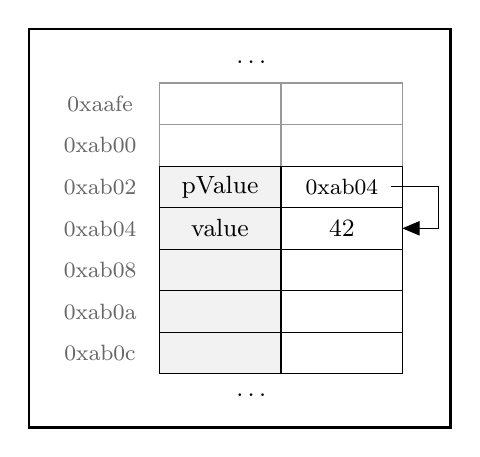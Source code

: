 %disabled tikz2pdf-use-package=standalone
%tikz2pdf-use-package=geometry
%tikz2pdf-use-package=babel[ngerman]
%tikz2pdf-use-package=graphicx
%tikz2pdf-use-package=textpos[overlay]
%tikz2pdf-use-package=hyphenat
%tikz2pdf-use-package=mathastext
%tikz2pdf-use-package=pgfplots
%tikz2pdf-use-tikzlibrary=backgrounds
%tikz2pdf-use-tikzlibrary=decorations.pathreplacing
%tikz2pdf-use-tikzlibrary=positioning
%tikz2pdf-use-tikzlibrary=shapes
%tikz2pdf-use-tikzlibrary=shapes.multipart
%tikz2pdf-use-tikzlibrary=trees
%tikz2pdf-use-tikzlibrary=arrows
%tikz2pdf-use-tikzlibrary=chains
%tikz2pdf-use-tikzlibrary=matrix

\begin{tikzpicture}[
      background rectangle/.style={fill=white,draw=black,line width=1pt}, show background rectangle,
      every node/.style={align=center, font=\small, minimum height=1.5em, minimum width=1.5cm,node distance=0cm},
        cell/.style = {rectangle, draw, text width=1.3cm,outer sep=0pt, rectangle split, rectangle split horizontal, rectangle split parts=2,
          rectangle split part fill={black!5,white} },
        capx/.style = {rectangle, draw, text width=1.3cm, color=black!40,outer sep=0pt, rectangle split, rectangle split horizontal, rectangle split parts=2},
        clabel/.style = {font=\footnotesize,text=black!60},
      scale=1.0,
      every node/.append style={transform shape},   % (1) scale here first approx. lines stay.
    %  every node/.append style={draw},
        ]

\tikzstyle{key}= [text width=1.3cm]
\tikzstyle{val}= [text width=1.3cm]

       \node at(0,0) [capx] (n0) { \nodepart[key]{one} \nodepart[val]{two} };
       \node[below=of n0,capx] (n1) { \nodepart[key]{one} \nodepart[val]{two} };

       \node[below=of n1,cell] (n2) { \nodepart[key]{one} pValue \nodepart[val]{two} \footnotesize 0xab04 };    
       \node[below=of n2,cell] (n3) { \nodepart[key]{one} value \nodepart[val]{two} 42};
          \draw [draw=black,arrows={-triangle 45}] ([xshift=-0.15cm]n2.east) -- ([xshift=3ex]n2.east) -- ([xshift=3ex]n3.east) -- (n3.east);
       \node[below=of n3,cell] (n4) { \nodepart[key]{one} \nodepart[val]{two} };
       \node[below=of n4,cell] (n5) { \nodepart[key]{one} \nodepart[val]{two} };
       \node[below=of n5,cell] (n6) { \nodepart[key]{one} \nodepart[val]{two} };

       \node[below=of n6,xshift=-1em] (dtop) {\ldots};
       \node[above=of n0,xshift=-1em] (dbot) {\ldots};

	\node[left=of n0,clabel] (m0) {0xaafe};
	\node[left=of n1,clabel] (m1) {0xab00};
	\node[left=of n2,clabel] (m2) {0xab02};
	\node[left=of n3,clabel] (m3) {0xab04};
	\node[left=of n4,clabel] (m4) {0xab08};
	\node[left=of n5,clabel] (m5) {0xab0a};
	\node[left=of n6,clabel] (m6) {0xab0c};
     
\end{tikzpicture}

